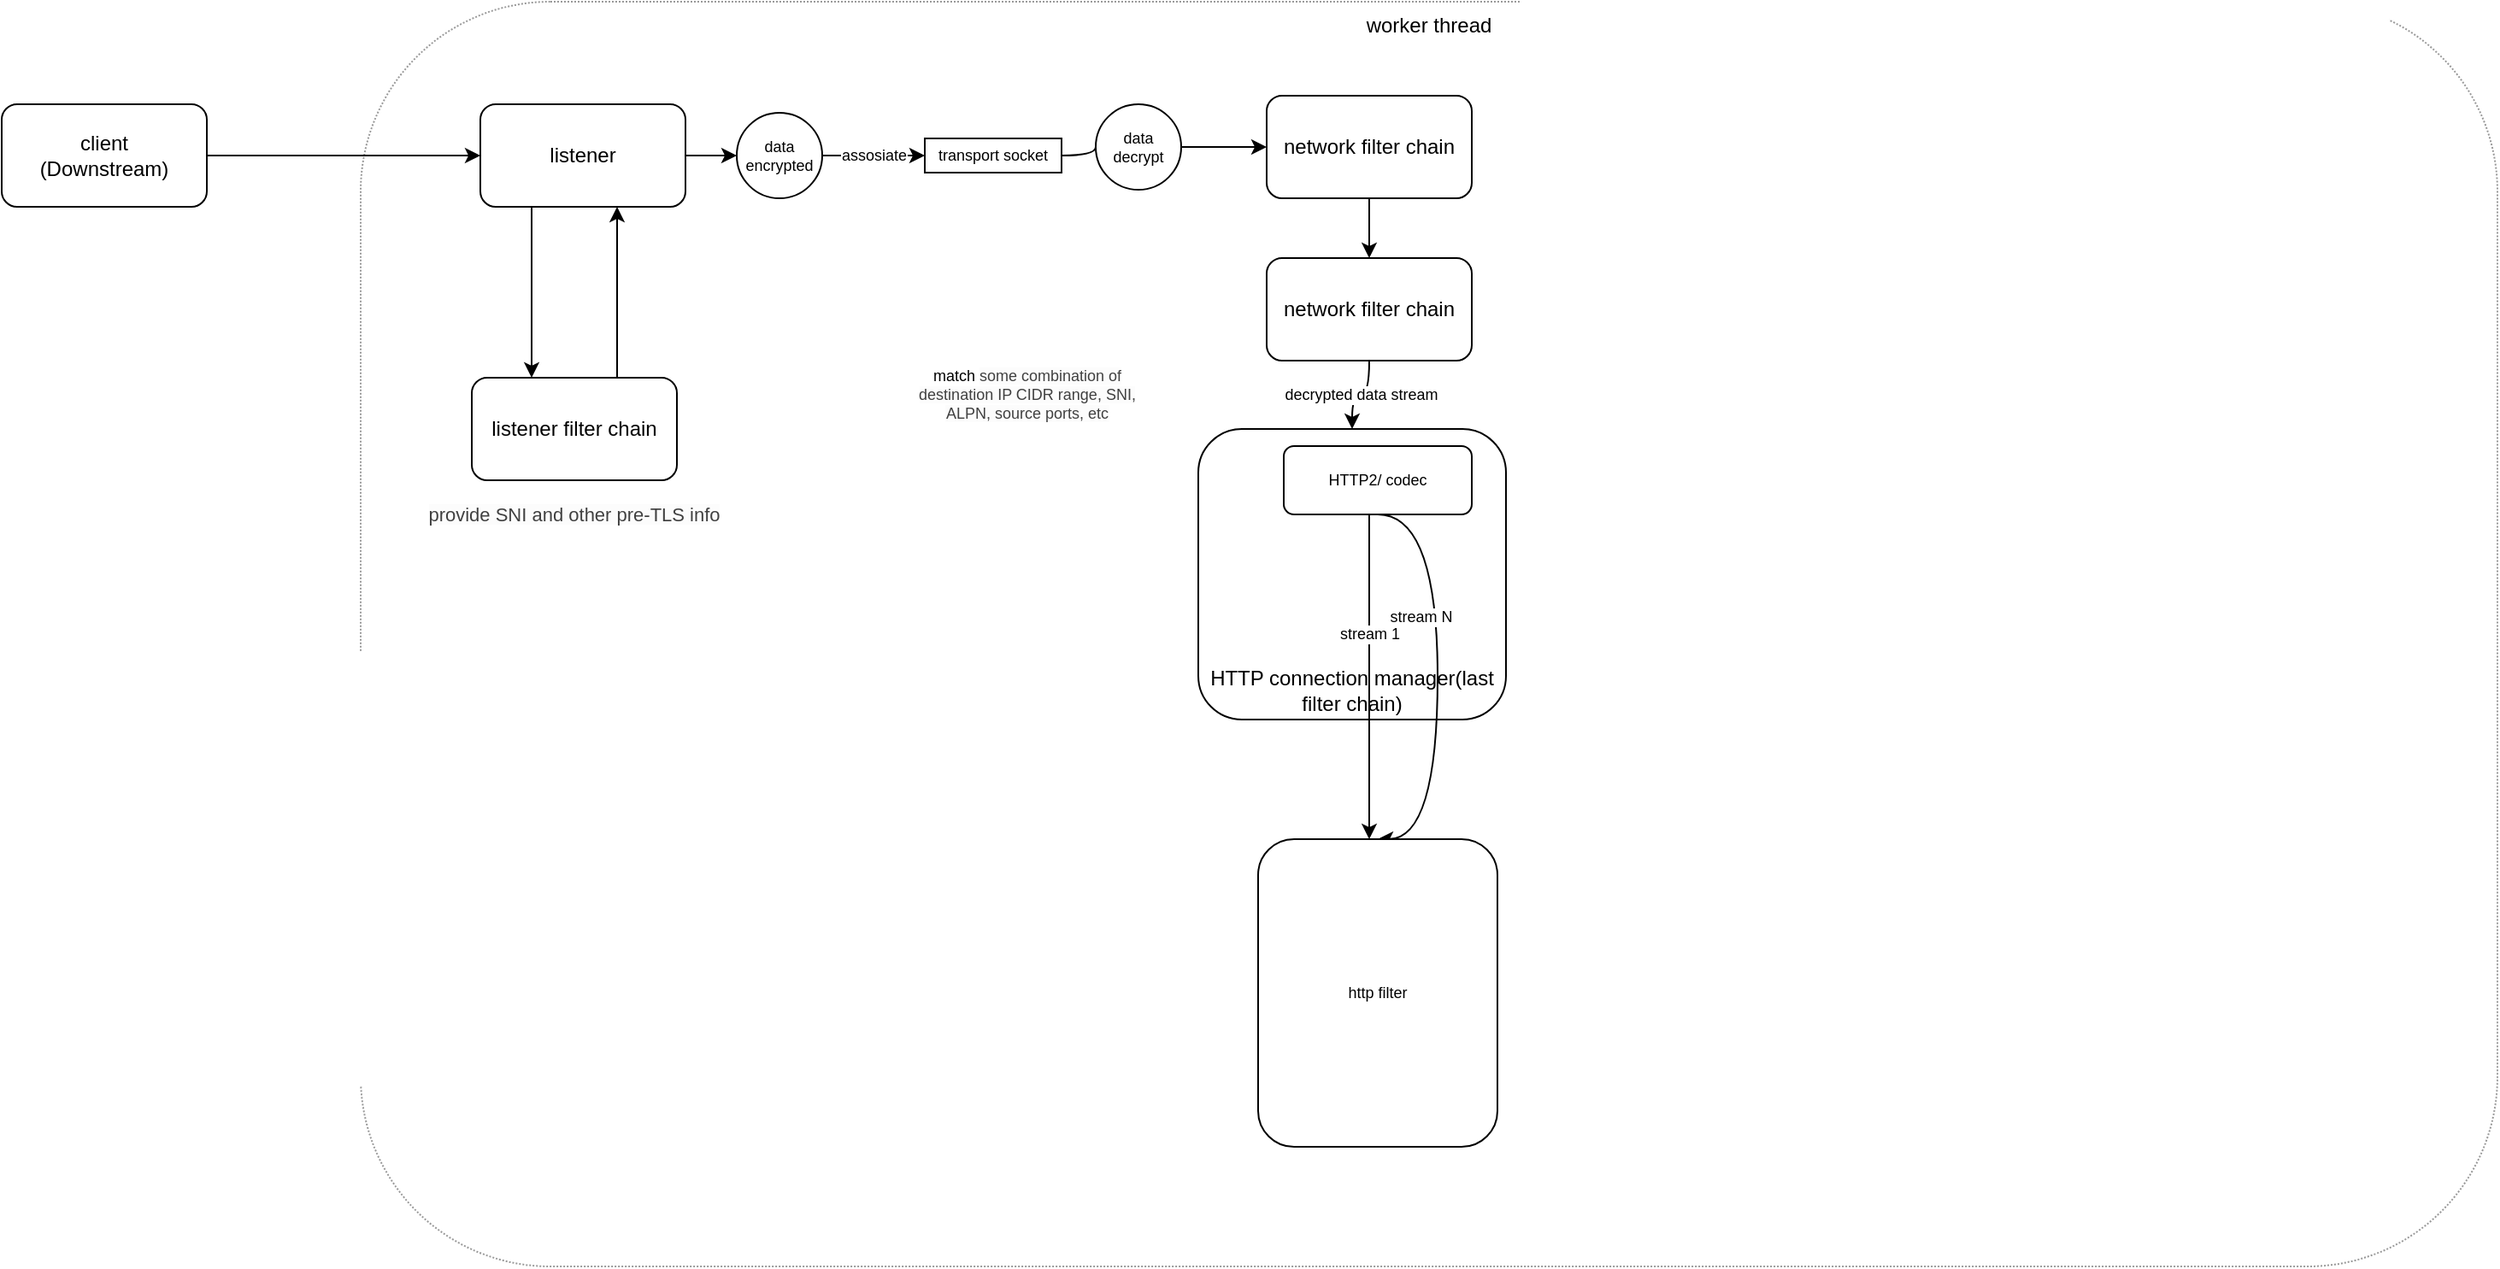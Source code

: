 <mxfile version="14.7.7" type="github">
  <diagram id="NIDPMBfKksr7cMe8wytX" name="Page-1">
    <mxGraphModel dx="652" dy="396" grid="1" gridSize="10" guides="1" tooltips="1" connect="1" arrows="1" fold="1" page="1" pageScale="1" pageWidth="850" pageHeight="1100" math="0" shadow="0">
      <root>
        <mxCell id="0" />
        <mxCell id="1" parent="0" />
        <mxCell id="H-T82s3oVhORbkwSaDWH-3" value="worker thread" style="rounded=1;whiteSpace=wrap;html=1;opacity=40;dashed=1;dashPattern=1 1;verticalAlign=top;" vertex="1" parent="1">
          <mxGeometry x="300" y="130" width="1250" height="740" as="geometry" />
        </mxCell>
        <mxCell id="H-T82s3oVhORbkwSaDWH-4" style="edgeStyle=orthogonalEdgeStyle;rounded=0;orthogonalLoop=1;jettySize=auto;html=1;" edge="1" parent="1" source="H-T82s3oVhORbkwSaDWH-1" target="H-T82s3oVhORbkwSaDWH-2">
          <mxGeometry relative="1" as="geometry" />
        </mxCell>
        <mxCell id="H-T82s3oVhORbkwSaDWH-1" value="client&lt;br&gt;(Downstream)" style="rounded=1;whiteSpace=wrap;html=1;" vertex="1" parent="1">
          <mxGeometry x="90" y="190" width="120" height="60" as="geometry" />
        </mxCell>
        <mxCell id="H-T82s3oVhORbkwSaDWH-6" value="" style="edgeStyle=orthogonalEdgeStyle;rounded=0;orthogonalLoop=1;jettySize=auto;html=1;" edge="1" parent="1" source="H-T82s3oVhORbkwSaDWH-2" target="H-T82s3oVhORbkwSaDWH-5">
          <mxGeometry relative="1" as="geometry">
            <Array as="points">
              <mxPoint x="400" y="280" />
              <mxPoint x="400" y="280" />
            </Array>
          </mxGeometry>
        </mxCell>
        <mxCell id="H-T82s3oVhORbkwSaDWH-28" value="" style="edgeStyle=orthogonalEdgeStyle;curved=1;rounded=0;orthogonalLoop=1;jettySize=auto;html=1;fontSize=9;" edge="1" parent="1" source="H-T82s3oVhORbkwSaDWH-2" target="H-T82s3oVhORbkwSaDWH-22">
          <mxGeometry relative="1" as="geometry" />
        </mxCell>
        <mxCell id="H-T82s3oVhORbkwSaDWH-2" value="listener" style="rounded=1;whiteSpace=wrap;html=1;" vertex="1" parent="1">
          <mxGeometry x="370" y="190" width="120" height="60" as="geometry" />
        </mxCell>
        <mxCell id="H-T82s3oVhORbkwSaDWH-9" value="" style="edgeStyle=orthogonalEdgeStyle;rounded=0;orthogonalLoop=1;jettySize=auto;html=1;" edge="1" parent="1" source="H-T82s3oVhORbkwSaDWH-5" target="H-T82s3oVhORbkwSaDWH-2">
          <mxGeometry relative="1" as="geometry">
            <Array as="points">
              <mxPoint x="450" y="280" />
              <mxPoint x="450" y="280" />
            </Array>
          </mxGeometry>
        </mxCell>
        <mxCell id="H-T82s3oVhORbkwSaDWH-5" value="listener filter chain" style="rounded=1;whiteSpace=wrap;html=1;verticalAlign=middle;" vertex="1" parent="1">
          <mxGeometry x="365" y="350" width="120" height="60" as="geometry" />
        </mxCell>
        <mxCell id="H-T82s3oVhORbkwSaDWH-20" value="assosiate" style="edgeStyle=orthogonalEdgeStyle;curved=1;rounded=0;orthogonalLoop=1;jettySize=auto;html=1;entryX=0;entryY=0.5;entryDx=0;entryDy=0;fontSize=9;startArrow=none;" edge="1" parent="1" source="H-T82s3oVhORbkwSaDWH-22" target="H-T82s3oVhORbkwSaDWH-18">
          <mxGeometry relative="1" as="geometry" />
        </mxCell>
        <mxCell id="H-T82s3oVhORbkwSaDWH-26" value="" style="edgeStyle=orthogonalEdgeStyle;curved=1;rounded=0;orthogonalLoop=1;jettySize=auto;html=1;fontSize=9;" edge="1" parent="1" source="H-T82s3oVhORbkwSaDWH-7" target="H-T82s3oVhORbkwSaDWH-12">
          <mxGeometry relative="1" as="geometry" />
        </mxCell>
        <mxCell id="H-T82s3oVhORbkwSaDWH-7" value="network filter chain" style="rounded=1;whiteSpace=wrap;html=1;verticalAlign=middle;" vertex="1" parent="1">
          <mxGeometry x="830" y="185" width="120" height="60" as="geometry" />
        </mxCell>
        <mxCell id="H-T82s3oVhORbkwSaDWH-11" value="&lt;font style=&quot;font-size: 11px&quot;&gt;&lt;span style=&quot;color: rgb(64 , 64 , 64) ; font-style: normal ; font-weight: 400 ; letter-spacing: normal ; text-align: left ; text-indent: 0px ; text-transform: none ; word-spacing: 0px ; background-color: rgb(252 , 252 , 252) ; display: inline ; float: none&quot;&gt;provide SNI and other pre-TLS info&lt;/span&gt;&lt;br&gt;&lt;/font&gt;" style="text;html=1;strokeColor=none;fillColor=none;align=center;verticalAlign=middle;whiteSpace=wrap;rounded=0;" vertex="1" parent="1">
          <mxGeometry x="310" y="420" width="230" height="20" as="geometry" />
        </mxCell>
        <mxCell id="H-T82s3oVhORbkwSaDWH-32" value="decrypted data stream" style="edgeStyle=orthogonalEdgeStyle;curved=1;rounded=0;orthogonalLoop=1;jettySize=auto;html=1;fontSize=9;" edge="1" parent="1" source="H-T82s3oVhORbkwSaDWH-12" target="H-T82s3oVhORbkwSaDWH-14">
          <mxGeometry relative="1" as="geometry" />
        </mxCell>
        <mxCell id="H-T82s3oVhORbkwSaDWH-12" value="network filter chain" style="rounded=1;whiteSpace=wrap;html=1;verticalAlign=middle;" vertex="1" parent="1">
          <mxGeometry x="830" y="280" width="120" height="60" as="geometry" />
        </mxCell>
        <mxCell id="H-T82s3oVhORbkwSaDWH-14" value="HTTP connection manager(last filter chain)" style="rounded=1;whiteSpace=wrap;html=1;verticalAlign=bottom;align=center;" vertex="1" parent="1">
          <mxGeometry x="790" y="380" width="180" height="170" as="geometry" />
        </mxCell>
        <mxCell id="H-T82s3oVhORbkwSaDWH-17" value="match&amp;nbsp;&lt;span style=&quot;color: rgb(64, 64, 64); font-size: 9px; font-style: normal; font-weight: 400; letter-spacing: normal; text-align: left; text-indent: 0px; text-transform: none; word-spacing: 0px; background-color: rgb(252, 252, 252); display: inline; float: none;&quot;&gt;some combination of destination IP CIDR range, SNI, ALPN, source ports, etc&lt;/span&gt;&lt;br style=&quot;font-size: 9px;&quot;&gt;" style="text;html=1;strokeColor=none;fillColor=none;align=center;verticalAlign=middle;whiteSpace=wrap;rounded=0;fontSize=9;" vertex="1" parent="1">
          <mxGeometry x="620" y="350" width="140" height="20" as="geometry" />
        </mxCell>
        <mxCell id="H-T82s3oVhORbkwSaDWH-27" value="" style="edgeStyle=orthogonalEdgeStyle;curved=1;rounded=0;orthogonalLoop=1;jettySize=auto;html=1;fontSize=9;startArrow=none;" edge="1" parent="1" source="H-T82s3oVhORbkwSaDWH-29" target="H-T82s3oVhORbkwSaDWH-7">
          <mxGeometry relative="1" as="geometry" />
        </mxCell>
        <mxCell id="H-T82s3oVhORbkwSaDWH-18" value="transport socket" style="rounded=0;whiteSpace=wrap;html=1;fontSize=9;verticalAlign=middle;" vertex="1" parent="1">
          <mxGeometry x="630" y="210" width="80" height="20" as="geometry" />
        </mxCell>
        <mxCell id="H-T82s3oVhORbkwSaDWH-22" value="data&lt;br&gt;encrypted" style="ellipse;whiteSpace=wrap;html=1;aspect=fixed;fontSize=9;verticalAlign=middle;" vertex="1" parent="1">
          <mxGeometry x="520" y="195" width="50" height="50" as="geometry" />
        </mxCell>
        <mxCell id="H-T82s3oVhORbkwSaDWH-29" value="data&lt;br&gt;decrypt" style="ellipse;whiteSpace=wrap;html=1;aspect=fixed;fontSize=9;verticalAlign=middle;" vertex="1" parent="1">
          <mxGeometry x="730" y="190" width="50" height="50" as="geometry" />
        </mxCell>
        <mxCell id="H-T82s3oVhORbkwSaDWH-31" value="" style="edgeStyle=orthogonalEdgeStyle;curved=1;rounded=0;orthogonalLoop=1;jettySize=auto;html=1;fontSize=9;endArrow=none;" edge="1" parent="1" source="H-T82s3oVhORbkwSaDWH-18" target="H-T82s3oVhORbkwSaDWH-29">
          <mxGeometry relative="1" as="geometry">
            <mxPoint x="710" y="220" as="sourcePoint" />
            <mxPoint x="800" y="210" as="targetPoint" />
          </mxGeometry>
        </mxCell>
        <mxCell id="H-T82s3oVhORbkwSaDWH-36" value="stream 1" style="edgeStyle=orthogonalEdgeStyle;curved=1;rounded=0;orthogonalLoop=1;jettySize=auto;html=1;fontSize=9;" edge="1" parent="1" source="H-T82s3oVhORbkwSaDWH-33" target="H-T82s3oVhORbkwSaDWH-35">
          <mxGeometry x="-0.263" relative="1" as="geometry">
            <Array as="points">
              <mxPoint x="890" y="580" />
              <mxPoint x="890" y="580" />
            </Array>
            <mxPoint as="offset" />
          </mxGeometry>
        </mxCell>
        <mxCell id="H-T82s3oVhORbkwSaDWH-37" value="stream N" style="edgeStyle=orthogonalEdgeStyle;curved=1;rounded=0;orthogonalLoop=1;jettySize=auto;html=1;entryX=0.5;entryY=0;entryDx=0;entryDy=0;fontSize=9;exitX=0.5;exitY=1;exitDx=0;exitDy=0;" edge="1" parent="1" source="H-T82s3oVhORbkwSaDWH-33" target="H-T82s3oVhORbkwSaDWH-35">
          <mxGeometry x="-0.269" y="-10" relative="1" as="geometry">
            <Array as="points">
              <mxPoint x="930" y="430" />
              <mxPoint x="930" y="620" />
            </Array>
            <mxPoint as="offset" />
          </mxGeometry>
        </mxCell>
        <mxCell id="H-T82s3oVhORbkwSaDWH-33" value="HTTP2/ codec" style="rounded=1;whiteSpace=wrap;html=1;fontSize=9;verticalAlign=middle;" vertex="1" parent="1">
          <mxGeometry x="840" y="390" width="110" height="40" as="geometry" />
        </mxCell>
        <mxCell id="H-T82s3oVhORbkwSaDWH-35" value="http filter" style="rounded=1;whiteSpace=wrap;html=1;fontSize=9;verticalAlign=middle;" vertex="1" parent="1">
          <mxGeometry x="825" y="620" width="140" height="180" as="geometry" />
        </mxCell>
      </root>
    </mxGraphModel>
  </diagram>
</mxfile>
